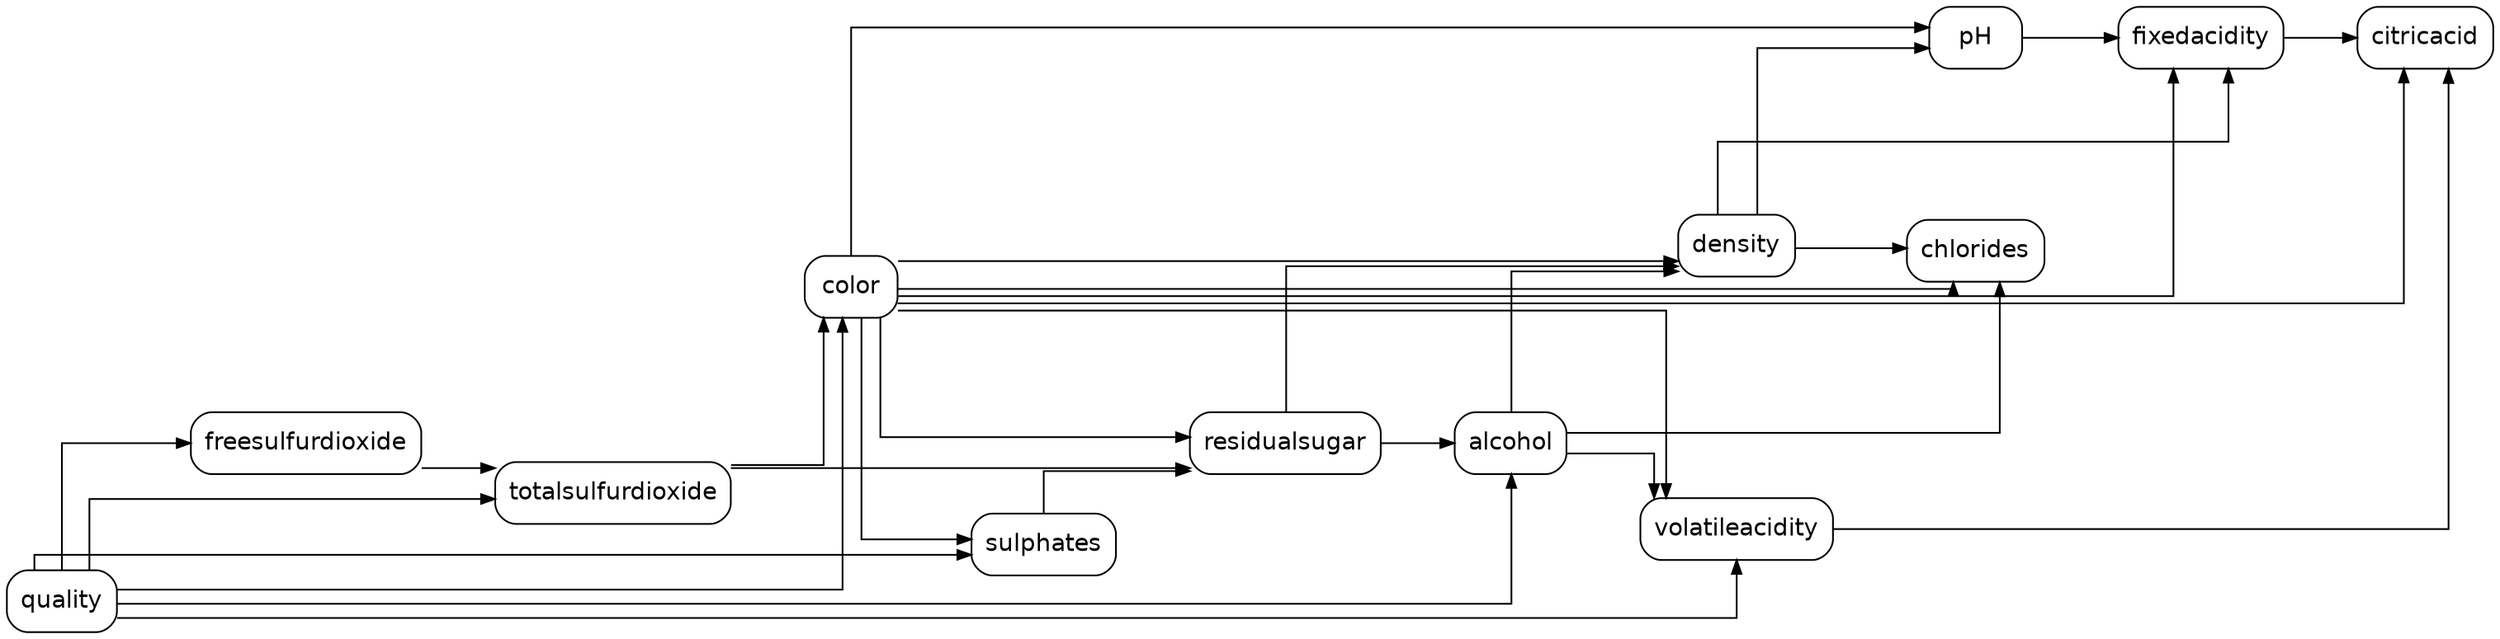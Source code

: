 digraph G {
  rankdir=LR;
  graph [splines=ortho, nodesep=0.4, ranksep=0.6];
  node  [shape=box, style=rounded, fontname="Helvetica"];
  edge  [arrowsize=0.8];
  "color" -> "chlorides";
  "color" -> "density";
  "color" -> "volatileacidity";
  "color" -> "fixedacidity";
  "color" -> "sulphates";
  "color" -> "pH";
  "color" -> "residualsugar";
  "color" -> "citricacid";
  "fixedacidity" -> "citricacid";
  "volatileacidity" -> "citricacid";
  "residualsugar" -> "density";
  "residualsugar" -> "alcohol";
  "freesulfurdioxide" -> "totalsulfurdioxide";
  "totalsulfurdioxide" -> "color";
  "totalsulfurdioxide" -> "residualsugar";
  "density" -> "fixedacidity";
  "density" -> "pH";
  "density" -> "chlorides";
  "pH" -> "fixedacidity";
  "sulphates" -> "residualsugar";
  "alcohol" -> "density";
  "alcohol" -> "chlorides";
  "alcohol" -> "volatileacidity";
  "quality" -> "alcohol";
  "quality" -> "volatileacidity";
  "quality" -> "color";
  "quality" -> "freesulfurdioxide";
  "quality" -> "totalsulfurdioxide";
  "quality" -> "sulphates";
}
